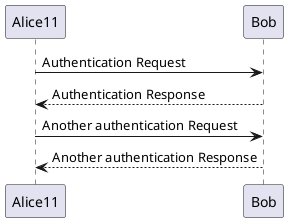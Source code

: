 @startuml
Alice11 -> Bob: Authentication Request
Bob --> Alice11: Authentication Response

Alice11 -> Bob: Another authentication Request
Alice11 <-- Bob: Another authentication Response
@enduml
